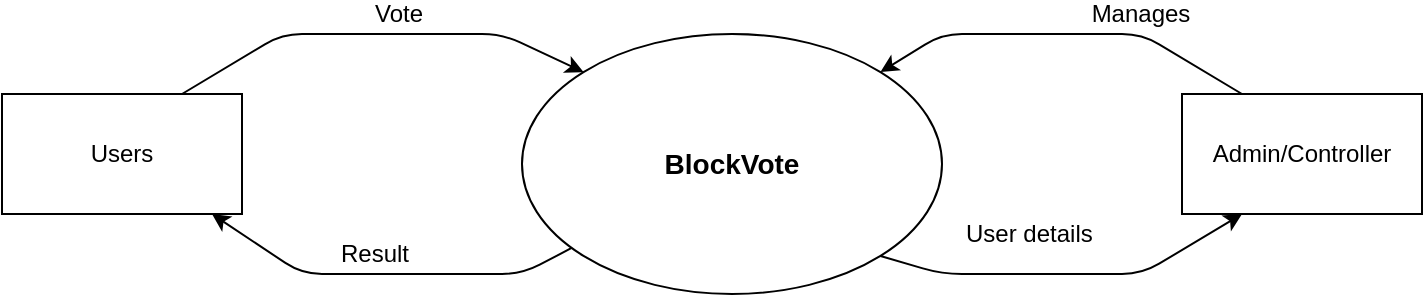 <mxfile version="13.0.3" type="device"><diagram id="ZjFbMUzR2h4XMt5LGLqK" name="Page-1"><mxGraphModel dx="852" dy="1663" grid="1" gridSize="10" guides="1" tooltips="1" connect="1" arrows="1" fold="1" page="1" pageScale="1" pageWidth="827" pageHeight="1169" math="0" shadow="0"><root><mxCell id="MGRXwD8dUgbWrKYlEfeG-0"/><mxCell id="MGRXwD8dUgbWrKYlEfeG-1" parent="MGRXwD8dUgbWrKYlEfeG-0"/><mxCell id="dIiYX6rC-DH4-wpnL1Wr-24" value="&lt;b&gt;&lt;font style=&quot;font-size: 14px&quot;&gt;BlockVote&lt;/font&gt;&lt;/b&gt;" style="ellipse;whiteSpace=wrap;html=1;" parent="MGRXwD8dUgbWrKYlEfeG-1" vertex="1"><mxGeometry x="260" width="210" height="130" as="geometry"/></mxCell><mxCell id="dIiYX6rC-DH4-wpnL1Wr-25" value="Users" style="rounded=0;whiteSpace=wrap;html=1;" parent="MGRXwD8dUgbWrKYlEfeG-1" vertex="1"><mxGeometry y="30" width="120" height="60" as="geometry"/></mxCell><mxCell id="dIiYX6rC-DH4-wpnL1Wr-26" value="Admin/Controller" style="rounded=0;whiteSpace=wrap;html=1;" parent="MGRXwD8dUgbWrKYlEfeG-1" vertex="1"><mxGeometry x="590" y="30" width="120" height="60" as="geometry"/></mxCell><mxCell id="dIiYX6rC-DH4-wpnL1Wr-27" value="" style="endArrow=classic;html=1;" parent="MGRXwD8dUgbWrKYlEfeG-1" source="dIiYX6rC-DH4-wpnL1Wr-24" target="dIiYX6rC-DH4-wpnL1Wr-25" edge="1"><mxGeometry width="50" height="50" relative="1" as="geometry"><mxPoint x="150" y="170" as="sourcePoint"/><mxPoint x="200" y="120" as="targetPoint"/><Array as="points"><mxPoint x="260" y="120"/><mxPoint x="150" y="120"/></Array></mxGeometry></mxCell><mxCell id="dIiYX6rC-DH4-wpnL1Wr-28" value="Result" style="text;html=1;resizable=0;points=[];align=center;verticalAlign=middle;labelBackgroundColor=#ffffff;" parent="dIiYX6rC-DH4-wpnL1Wr-27" vertex="1" connectable="0"><mxGeometry x="0.074" y="-1" relative="1" as="geometry"><mxPoint x="1" y="-9" as="offset"/></mxGeometry></mxCell><mxCell id="dIiYX6rC-DH4-wpnL1Wr-29" value="" style="endArrow=classic;html=1;entryX=0;entryY=0;entryDx=0;entryDy=0;exitX=0.75;exitY=0;exitDx=0;exitDy=0;" parent="MGRXwD8dUgbWrKYlEfeG-1" source="dIiYX6rC-DH4-wpnL1Wr-25" target="dIiYX6rC-DH4-wpnL1Wr-24" edge="1"><mxGeometry width="50" height="50" relative="1" as="geometry"><mxPoint x="150" y="5" as="sourcePoint"/><mxPoint x="200" y="-45" as="targetPoint"/><Array as="points"><mxPoint x="140"/><mxPoint x="190"/><mxPoint x="250"/></Array></mxGeometry></mxCell><mxCell id="dIiYX6rC-DH4-wpnL1Wr-30" value="Vote" style="text;html=1;resizable=0;points=[];align=center;verticalAlign=middle;labelBackgroundColor=#ffffff;" parent="dIiYX6rC-DH4-wpnL1Wr-29" vertex="1" connectable="0"><mxGeometry x="0.162" y="1" relative="1" as="geometry"><mxPoint x="-7.5" y="-9" as="offset"/></mxGeometry></mxCell><mxCell id="dIiYX6rC-DH4-wpnL1Wr-31" value="" style="endArrow=classic;html=1;entryX=1;entryY=0;entryDx=0;entryDy=0;exitX=0.25;exitY=0;exitDx=0;exitDy=0;" parent="MGRXwD8dUgbWrKYlEfeG-1" source="dIiYX6rC-DH4-wpnL1Wr-26" target="dIiYX6rC-DH4-wpnL1Wr-24" edge="1"><mxGeometry width="50" height="50" relative="1" as="geometry"><mxPoint x="460" y="40" as="sourcePoint"/><mxPoint x="510" y="-10" as="targetPoint"/><Array as="points"><mxPoint x="570"/><mxPoint x="470"/></Array></mxGeometry></mxCell><mxCell id="dIiYX6rC-DH4-wpnL1Wr-32" value="Manages&lt;br&gt;" style="text;html=1;resizable=0;points=[];align=center;verticalAlign=middle;labelBackgroundColor=#ffffff;" parent="dIiYX6rC-DH4-wpnL1Wr-31" vertex="1" connectable="0"><mxGeometry x="-0.342" y="-1" relative="1" as="geometry"><mxPoint x="4" y="-9.5" as="offset"/></mxGeometry></mxCell><mxCell id="dIiYX6rC-DH4-wpnL1Wr-33" value="" style="endArrow=classic;html=1;exitX=1;exitY=1;exitDx=0;exitDy=0;entryX=0.25;entryY=1;entryDx=0;entryDy=0;" parent="MGRXwD8dUgbWrKYlEfeG-1" source="dIiYX6rC-DH4-wpnL1Wr-24" target="dIiYX6rC-DH4-wpnL1Wr-26" edge="1"><mxGeometry width="50" height="50" relative="1" as="geometry"><mxPoint x="490" y="104" as="sourcePoint"/><mxPoint x="630" y="90" as="targetPoint"/><Array as="points"><mxPoint x="470" y="120"/><mxPoint x="570" y="120"/></Array></mxGeometry></mxCell><mxCell id="dIiYX6rC-DH4-wpnL1Wr-34" value="User details" style="text;html=1;resizable=0;points=[];autosize=1;align=left;verticalAlign=top;spacingTop=-4;" parent="MGRXwD8dUgbWrKYlEfeG-1" vertex="1"><mxGeometry x="480" y="90" width="80" height="20" as="geometry"/></mxCell></root></mxGraphModel></diagram></mxfile>
